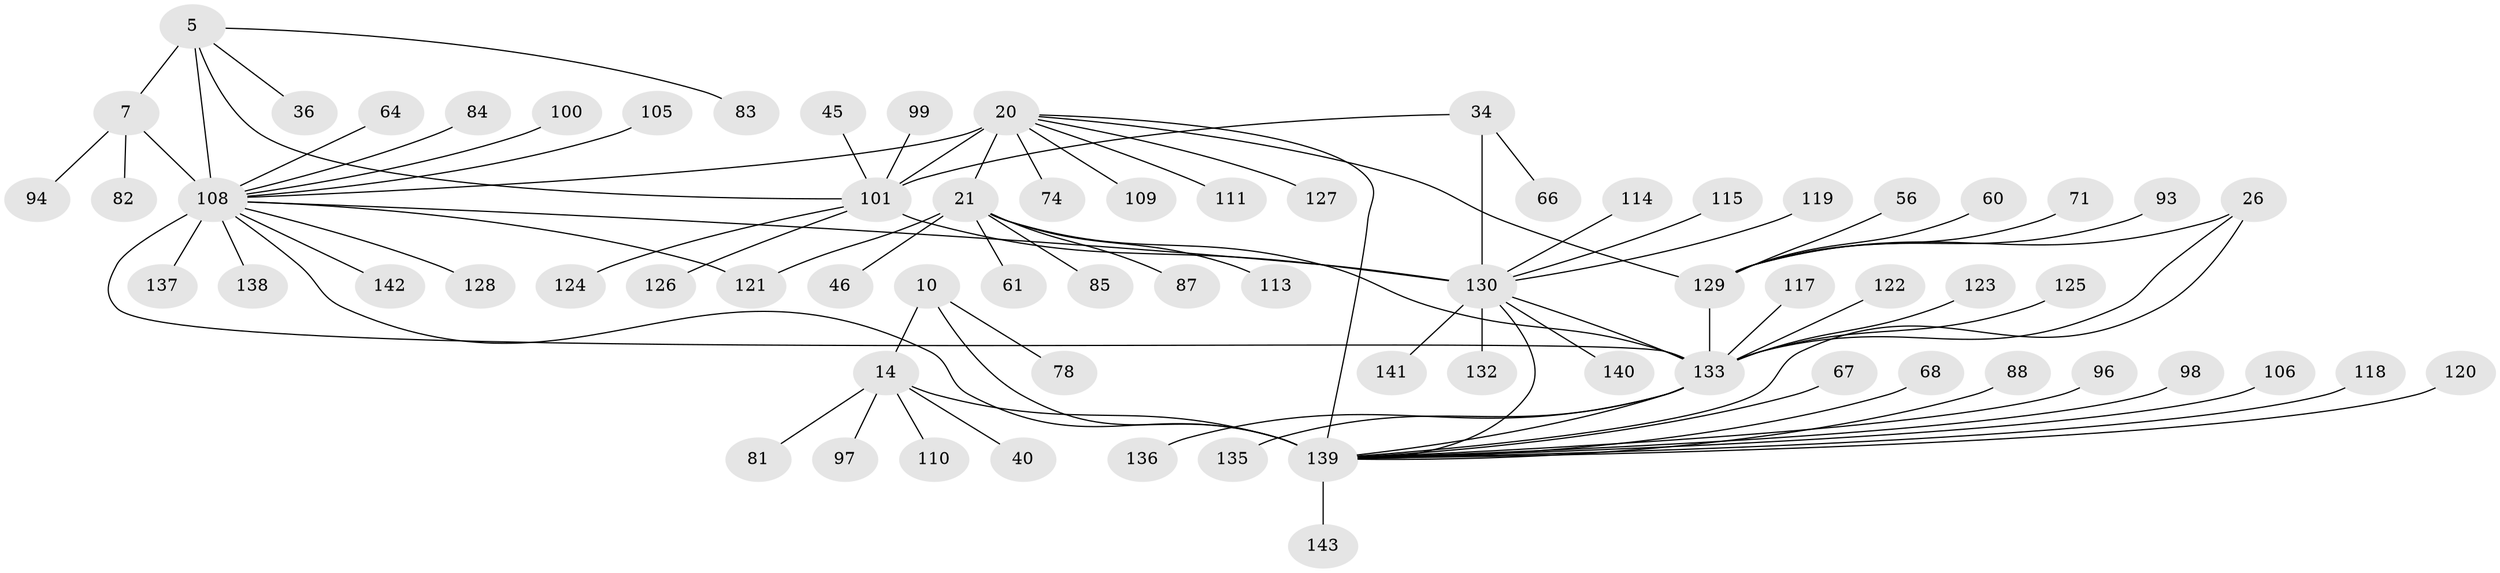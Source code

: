 // original degree distribution, {17: 0.006993006993006993, 8: 0.04195804195804196, 10: 0.027972027972027972, 11: 0.027972027972027972, 7: 0.055944055944055944, 6: 0.013986013986013986, 14: 0.013986013986013986, 13: 0.006993006993006993, 9: 0.027972027972027972, 12: 0.02097902097902098, 1: 0.5664335664335665, 2: 0.14685314685314685, 4: 0.02097902097902098, 3: 0.02097902097902098}
// Generated by graph-tools (version 1.1) at 2025/54/03/09/25 04:54:45]
// undirected, 71 vertices, 84 edges
graph export_dot {
graph [start="1"]
  node [color=gray90,style=filled];
  5 [super="+2"];
  7 [super="+6"];
  10 [super="+8"];
  14 [super="+13"];
  20 [super="+19+17"];
  21 [super="+18+16"];
  26 [super="+25"];
  34 [super="+29"];
  36;
  40;
  45;
  46;
  56;
  60;
  61;
  64;
  66;
  67;
  68;
  71 [super="+62"];
  74;
  78;
  81;
  82;
  83;
  84;
  85;
  87;
  88;
  93;
  94 [super="+63"];
  96;
  97;
  98 [super="+90+95"];
  99;
  100;
  101 [super="+33"];
  105;
  106 [super="+38"];
  108 [super="+49+1+4+48+55"];
  109;
  110;
  111;
  113;
  114;
  115 [super="+103"];
  117;
  118;
  119;
  120 [super="+54+58+92"];
  121;
  122;
  123;
  124;
  125 [super="+80"];
  126;
  127;
  128;
  129 [super="+27+43"];
  130 [super="+77+86+91+102+104"];
  132;
  133 [super="+112+116"];
  135;
  136;
  137;
  138;
  139 [super="+65+131+134+37+53"];
  140 [super="+89"];
  141;
  142;
  143;
  5 -- 7 [weight=4];
  5 -- 36;
  5 -- 101 [weight=2];
  5 -- 83;
  5 -- 108 [weight=6];
  7 -- 82;
  7 -- 94;
  7 -- 108 [weight=6];
  10 -- 14 [weight=4];
  10 -- 78;
  10 -- 139 [weight=6];
  14 -- 40;
  14 -- 81;
  14 -- 97;
  14 -- 110;
  14 -- 139 [weight=6];
  20 -- 21 [weight=12];
  20 -- 127;
  20 -- 109;
  20 -- 108 [weight=2];
  20 -- 74;
  20 -- 111;
  20 -- 139 [weight=2];
  20 -- 101;
  20 -- 129;
  21 -- 85;
  21 -- 87;
  21 -- 121;
  21 -- 113;
  21 -- 133;
  21 -- 61;
  21 -- 46;
  26 -- 139 [weight=2];
  26 -- 133 [weight=6];
  26 -- 129 [weight=4];
  34 -- 66;
  34 -- 101 [weight=4];
  34 -- 130 [weight=6];
  45 -- 101;
  56 -- 129;
  60 -- 129;
  64 -- 108;
  67 -- 139;
  68 -- 139;
  71 -- 129;
  84 -- 108;
  88 -- 139;
  93 -- 129;
  96 -- 139;
  98 -- 139;
  99 -- 101;
  100 -- 108;
  101 -- 124;
  101 -- 126;
  101 -- 130 [weight=6];
  105 -- 108;
  106 -- 139;
  108 -- 130;
  108 -- 138;
  108 -- 121;
  108 -- 128;
  108 -- 137;
  108 -- 139 [weight=3];
  108 -- 142;
  108 -- 133 [weight=3];
  114 -- 130;
  115 -- 130;
  117 -- 133;
  118 -- 139;
  119 -- 130;
  120 -- 139;
  122 -- 133;
  123 -- 133;
  125 -- 133;
  129 -- 133 [weight=6];
  130 -- 132;
  130 -- 139 [weight=3];
  130 -- 140;
  130 -- 141;
  130 -- 133;
  133 -- 135;
  133 -- 136;
  133 -- 139;
  139 -- 143;
}
